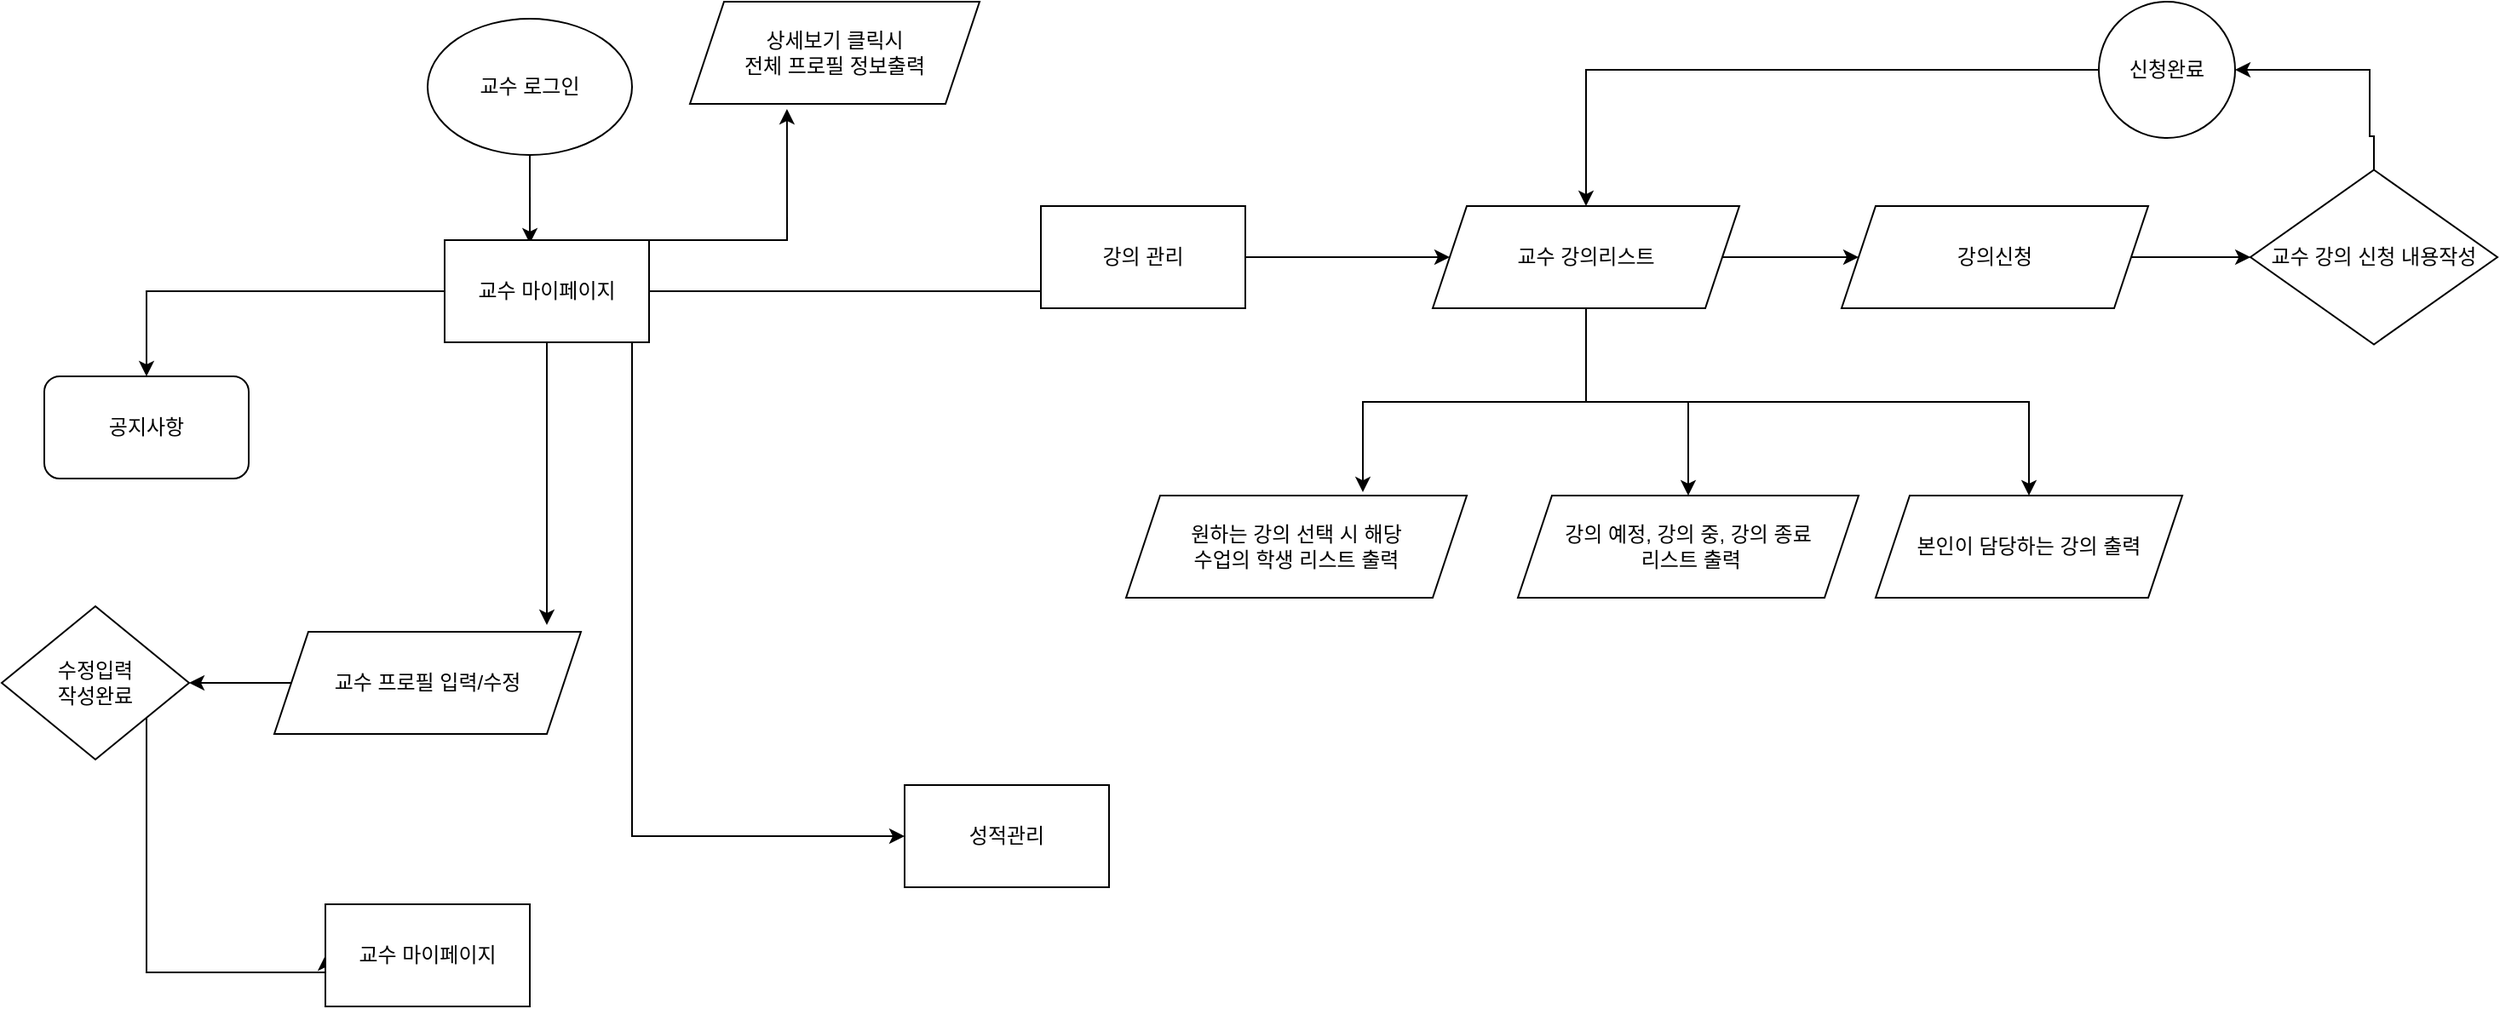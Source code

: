 <mxfile version="21.6.7" type="github">
  <diagram name="페이지-1" id="gP_FsW-e4ahrzIUgB0NJ">
    <mxGraphModel dx="1687" dy="922" grid="1" gridSize="10" guides="1" tooltips="1" connect="1" arrows="1" fold="1" page="1" pageScale="1" pageWidth="827" pageHeight="1169" math="0" shadow="0">
      <root>
        <mxCell id="0" />
        <mxCell id="1" parent="0" />
        <mxCell id="LMviGog_42ZRe8oPHVyj-16" style="edgeStyle=orthogonalEdgeStyle;rounded=0;orthogonalLoop=1;jettySize=auto;html=1;exitX=0.5;exitY=1;exitDx=0;exitDy=0;entryX=0.417;entryY=0.033;entryDx=0;entryDy=0;entryPerimeter=0;" edge="1" parent="1" source="8foGVOfR6HrT8L_Vg9_Q-1" target="8foGVOfR6HrT8L_Vg9_Q-9">
          <mxGeometry relative="1" as="geometry" />
        </mxCell>
        <mxCell id="8foGVOfR6HrT8L_Vg9_Q-1" value="교수 로그인" style="ellipse;whiteSpace=wrap;html=1;" parent="1" vertex="1">
          <mxGeometry x="260" y="90" width="120" height="80" as="geometry" />
        </mxCell>
        <mxCell id="8foGVOfR6HrT8L_Vg9_Q-8" value="교수 프로필 입력/수정" style="shape=parallelogram;perimeter=parallelogramPerimeter;whiteSpace=wrap;html=1;fixedSize=1;" parent="1" vertex="1">
          <mxGeometry x="170" y="450" width="180" height="60" as="geometry" />
        </mxCell>
        <mxCell id="8foGVOfR6HrT8L_Vg9_Q-20" style="edgeStyle=orthogonalEdgeStyle;rounded=0;orthogonalLoop=1;jettySize=auto;html=1;exitX=0;exitY=0.5;exitDx=0;exitDy=0;" parent="1" source="8foGVOfR6HrT8L_Vg9_Q-9" target="8foGVOfR6HrT8L_Vg9_Q-19" edge="1">
          <mxGeometry relative="1" as="geometry" />
        </mxCell>
        <mxCell id="8foGVOfR6HrT8L_Vg9_Q-36" style="edgeStyle=orthogonalEdgeStyle;rounded=0;orthogonalLoop=1;jettySize=auto;html=1;exitX=1;exitY=0.5;exitDx=0;exitDy=0;entryX=0.335;entryY=1.05;entryDx=0;entryDy=0;entryPerimeter=0;" parent="1" source="8foGVOfR6HrT8L_Vg9_Q-9" target="8foGVOfR6HrT8L_Vg9_Q-31" edge="1">
          <mxGeometry relative="1" as="geometry">
            <Array as="points">
              <mxPoint x="390" y="220" />
              <mxPoint x="471" y="220" />
            </Array>
          </mxGeometry>
        </mxCell>
        <mxCell id="LMviGog_42ZRe8oPHVyj-4" style="edgeStyle=orthogonalEdgeStyle;rounded=0;orthogonalLoop=1;jettySize=auto;html=1;entryX=0.083;entryY=0.833;entryDx=0;entryDy=0;entryPerimeter=0;" edge="1" parent="1" source="8foGVOfR6HrT8L_Vg9_Q-9" target="8foGVOfR6HrT8L_Vg9_Q-44">
          <mxGeometry relative="1" as="geometry" />
        </mxCell>
        <mxCell id="LMviGog_42ZRe8oPHVyj-17" style="edgeStyle=orthogonalEdgeStyle;rounded=0;orthogonalLoop=1;jettySize=auto;html=1;entryX=0.889;entryY=-0.067;entryDx=0;entryDy=0;entryPerimeter=0;" edge="1" parent="1" source="8foGVOfR6HrT8L_Vg9_Q-9" target="8foGVOfR6HrT8L_Vg9_Q-8">
          <mxGeometry relative="1" as="geometry">
            <Array as="points">
              <mxPoint x="330" y="446" />
              <mxPoint x="330" y="446" />
            </Array>
          </mxGeometry>
        </mxCell>
        <mxCell id="LMviGog_42ZRe8oPHVyj-18" style="edgeStyle=orthogonalEdgeStyle;rounded=0;orthogonalLoop=1;jettySize=auto;html=1;" edge="1" parent="1" source="8foGVOfR6HrT8L_Vg9_Q-9" target="LMviGog_42ZRe8oPHVyj-14">
          <mxGeometry relative="1" as="geometry">
            <Array as="points">
              <mxPoint x="380" y="570" />
            </Array>
          </mxGeometry>
        </mxCell>
        <mxCell id="8foGVOfR6HrT8L_Vg9_Q-9" value="교수 마이페이지" style="rounded=0;whiteSpace=wrap;html=1;" parent="1" vertex="1">
          <mxGeometry x="270" y="220" width="120" height="60" as="geometry" />
        </mxCell>
        <mxCell id="8foGVOfR6HrT8L_Vg9_Q-17" style="edgeStyle=orthogonalEdgeStyle;rounded=0;orthogonalLoop=1;jettySize=auto;html=1;entryX=0;entryY=0.5;entryDx=0;entryDy=0;" parent="1" source="8foGVOfR6HrT8L_Vg9_Q-11" target="8foGVOfR6HrT8L_Vg9_Q-14" edge="1">
          <mxGeometry relative="1" as="geometry">
            <Array as="points">
              <mxPoint x="95" y="650" />
            </Array>
          </mxGeometry>
        </mxCell>
        <mxCell id="8foGVOfR6HrT8L_Vg9_Q-11" value="수정입력&lt;br&gt;작성완료" style="rhombus;whiteSpace=wrap;html=1;" parent="1" vertex="1">
          <mxGeometry x="10" y="435" width="110" height="90" as="geometry" />
        </mxCell>
        <mxCell id="8foGVOfR6HrT8L_Vg9_Q-12" value="" style="endArrow=classic;html=1;rounded=0;entryX=1;entryY=0.5;entryDx=0;entryDy=0;" parent="1" source="8foGVOfR6HrT8L_Vg9_Q-8" target="8foGVOfR6HrT8L_Vg9_Q-11" edge="1">
          <mxGeometry width="50" height="50" relative="1" as="geometry">
            <mxPoint x="390" y="430" as="sourcePoint" />
            <mxPoint x="440" y="380" as="targetPoint" />
          </mxGeometry>
        </mxCell>
        <mxCell id="8foGVOfR6HrT8L_Vg9_Q-14" value="교수 마이페이지" style="rounded=0;whiteSpace=wrap;html=1;" parent="1" vertex="1">
          <mxGeometry x="200" y="610" width="120" height="60" as="geometry" />
        </mxCell>
        <mxCell id="8foGVOfR6HrT8L_Vg9_Q-19" value="공지사항" style="rounded=1;whiteSpace=wrap;html=1;" parent="1" vertex="1">
          <mxGeometry x="35" y="300" width="120" height="60" as="geometry" />
        </mxCell>
        <mxCell id="LMviGog_42ZRe8oPHVyj-7" value="" style="edgeStyle=orthogonalEdgeStyle;rounded=0;orthogonalLoop=1;jettySize=auto;html=1;" edge="1" parent="1" source="8foGVOfR6HrT8L_Vg9_Q-22" target="8foGVOfR6HrT8L_Vg9_Q-24">
          <mxGeometry relative="1" as="geometry" />
        </mxCell>
        <mxCell id="8foGVOfR6HrT8L_Vg9_Q-22" value="강의신청" style="shape=parallelogram;perimeter=parallelogramPerimeter;whiteSpace=wrap;html=1;fixedSize=1;" parent="1" vertex="1">
          <mxGeometry x="1090" y="200" width="180" height="60" as="geometry" />
        </mxCell>
        <mxCell id="LMviGog_42ZRe8oPHVyj-12" style="edgeStyle=orthogonalEdgeStyle;rounded=0;orthogonalLoop=1;jettySize=auto;html=1;entryX=1;entryY=0.5;entryDx=0;entryDy=0;" edge="1" parent="1" source="8foGVOfR6HrT8L_Vg9_Q-24" target="LMviGog_42ZRe8oPHVyj-11">
          <mxGeometry relative="1" as="geometry">
            <Array as="points">
              <mxPoint x="1403" y="159" />
              <mxPoint x="1400" y="159" />
              <mxPoint x="1400" y="120" />
            </Array>
          </mxGeometry>
        </mxCell>
        <mxCell id="8foGVOfR6HrT8L_Vg9_Q-24" value="교수 강의 신청 내용작성" style="rhombus;whiteSpace=wrap;html=1;" parent="1" vertex="1">
          <mxGeometry x="1330" y="178.75" width="145" height="102.5" as="geometry" />
        </mxCell>
        <mxCell id="LMviGog_42ZRe8oPHVyj-6" value="" style="edgeStyle=orthogonalEdgeStyle;rounded=0;orthogonalLoop=1;jettySize=auto;html=1;" edge="1" parent="1" source="8foGVOfR6HrT8L_Vg9_Q-27" target="8foGVOfR6HrT8L_Vg9_Q-22">
          <mxGeometry relative="1" as="geometry" />
        </mxCell>
        <mxCell id="LMviGog_42ZRe8oPHVyj-8" value="" style="edgeStyle=orthogonalEdgeStyle;rounded=0;orthogonalLoop=1;jettySize=auto;html=1;" edge="1" parent="1" source="8foGVOfR6HrT8L_Vg9_Q-27" target="8foGVOfR6HrT8L_Vg9_Q-40">
          <mxGeometry relative="1" as="geometry" />
        </mxCell>
        <mxCell id="LMviGog_42ZRe8oPHVyj-9" style="edgeStyle=orthogonalEdgeStyle;rounded=0;orthogonalLoop=1;jettySize=auto;html=1;entryX=0.695;entryY=-0.033;entryDx=0;entryDy=0;entryPerimeter=0;" edge="1" parent="1" source="8foGVOfR6HrT8L_Vg9_Q-27" target="8foGVOfR6HrT8L_Vg9_Q-39">
          <mxGeometry relative="1" as="geometry" />
        </mxCell>
        <mxCell id="LMviGog_42ZRe8oPHVyj-10" style="edgeStyle=orthogonalEdgeStyle;rounded=0;orthogonalLoop=1;jettySize=auto;html=1;exitX=0.5;exitY=1;exitDx=0;exitDy=0;" edge="1" parent="1" source="8foGVOfR6HrT8L_Vg9_Q-27" target="8foGVOfR6HrT8L_Vg9_Q-37">
          <mxGeometry relative="1" as="geometry">
            <mxPoint x="940" y="310" as="sourcePoint" />
          </mxGeometry>
        </mxCell>
        <mxCell id="8foGVOfR6HrT8L_Vg9_Q-27" value="교수 강의리스트" style="shape=parallelogram;perimeter=parallelogramPerimeter;whiteSpace=wrap;html=1;fixedSize=1;" parent="1" vertex="1">
          <mxGeometry x="850" y="200" width="180" height="60" as="geometry" />
        </mxCell>
        <mxCell id="8foGVOfR6HrT8L_Vg9_Q-31" value="상세보기 클릭시&lt;br&gt;전체 프로필 정보출력" style="shape=parallelogram;perimeter=parallelogramPerimeter;whiteSpace=wrap;html=1;fixedSize=1;" parent="1" vertex="1">
          <mxGeometry x="414" y="80" width="170" height="60" as="geometry" />
        </mxCell>
        <mxCell id="8foGVOfR6HrT8L_Vg9_Q-37" value="본인이 담당하는 강의 출력" style="shape=parallelogram;perimeter=parallelogramPerimeter;whiteSpace=wrap;html=1;fixedSize=1;" parent="1" vertex="1">
          <mxGeometry x="1110" y="370" width="180" height="60" as="geometry" />
        </mxCell>
        <mxCell id="8foGVOfR6HrT8L_Vg9_Q-39" value="원하는 강의 선택 시 해당 &lt;br&gt;수업의 학생 리스트 출력" style="shape=parallelogram;perimeter=parallelogramPerimeter;whiteSpace=wrap;html=1;fixedSize=1;" parent="1" vertex="1">
          <mxGeometry x="670" y="370" width="200" height="60" as="geometry" />
        </mxCell>
        <mxCell id="8foGVOfR6HrT8L_Vg9_Q-40" value="강의 예정, 강의 중, 강의 종료&lt;br&gt;&amp;nbsp;리스트 출력" style="shape=parallelogram;perimeter=parallelogramPerimeter;whiteSpace=wrap;html=1;fixedSize=1;" parent="1" vertex="1">
          <mxGeometry x="900" y="370" width="200" height="60" as="geometry" />
        </mxCell>
        <mxCell id="LMviGog_42ZRe8oPHVyj-5" style="edgeStyle=orthogonalEdgeStyle;rounded=0;orthogonalLoop=1;jettySize=auto;html=1;entryX=0;entryY=0.5;entryDx=0;entryDy=0;" edge="1" parent="1" source="8foGVOfR6HrT8L_Vg9_Q-44" target="8foGVOfR6HrT8L_Vg9_Q-27">
          <mxGeometry relative="1" as="geometry" />
        </mxCell>
        <mxCell id="8foGVOfR6HrT8L_Vg9_Q-44" value="강의 관리" style="rounded=0;whiteSpace=wrap;html=1;" parent="1" vertex="1">
          <mxGeometry x="620" y="200" width="120" height="60" as="geometry" />
        </mxCell>
        <mxCell id="LMviGog_42ZRe8oPHVyj-13" style="edgeStyle=orthogonalEdgeStyle;rounded=0;orthogonalLoop=1;jettySize=auto;html=1;" edge="1" parent="1" source="LMviGog_42ZRe8oPHVyj-11" target="8foGVOfR6HrT8L_Vg9_Q-27">
          <mxGeometry relative="1" as="geometry" />
        </mxCell>
        <mxCell id="LMviGog_42ZRe8oPHVyj-11" value="신청완료" style="ellipse;whiteSpace=wrap;html=1;aspect=fixed;" vertex="1" parent="1">
          <mxGeometry x="1241" y="80" width="80" height="80" as="geometry" />
        </mxCell>
        <mxCell id="LMviGog_42ZRe8oPHVyj-14" value="성적관리" style="rounded=0;whiteSpace=wrap;html=1;" vertex="1" parent="1">
          <mxGeometry x="540" y="540" width="120" height="60" as="geometry" />
        </mxCell>
      </root>
    </mxGraphModel>
  </diagram>
</mxfile>
